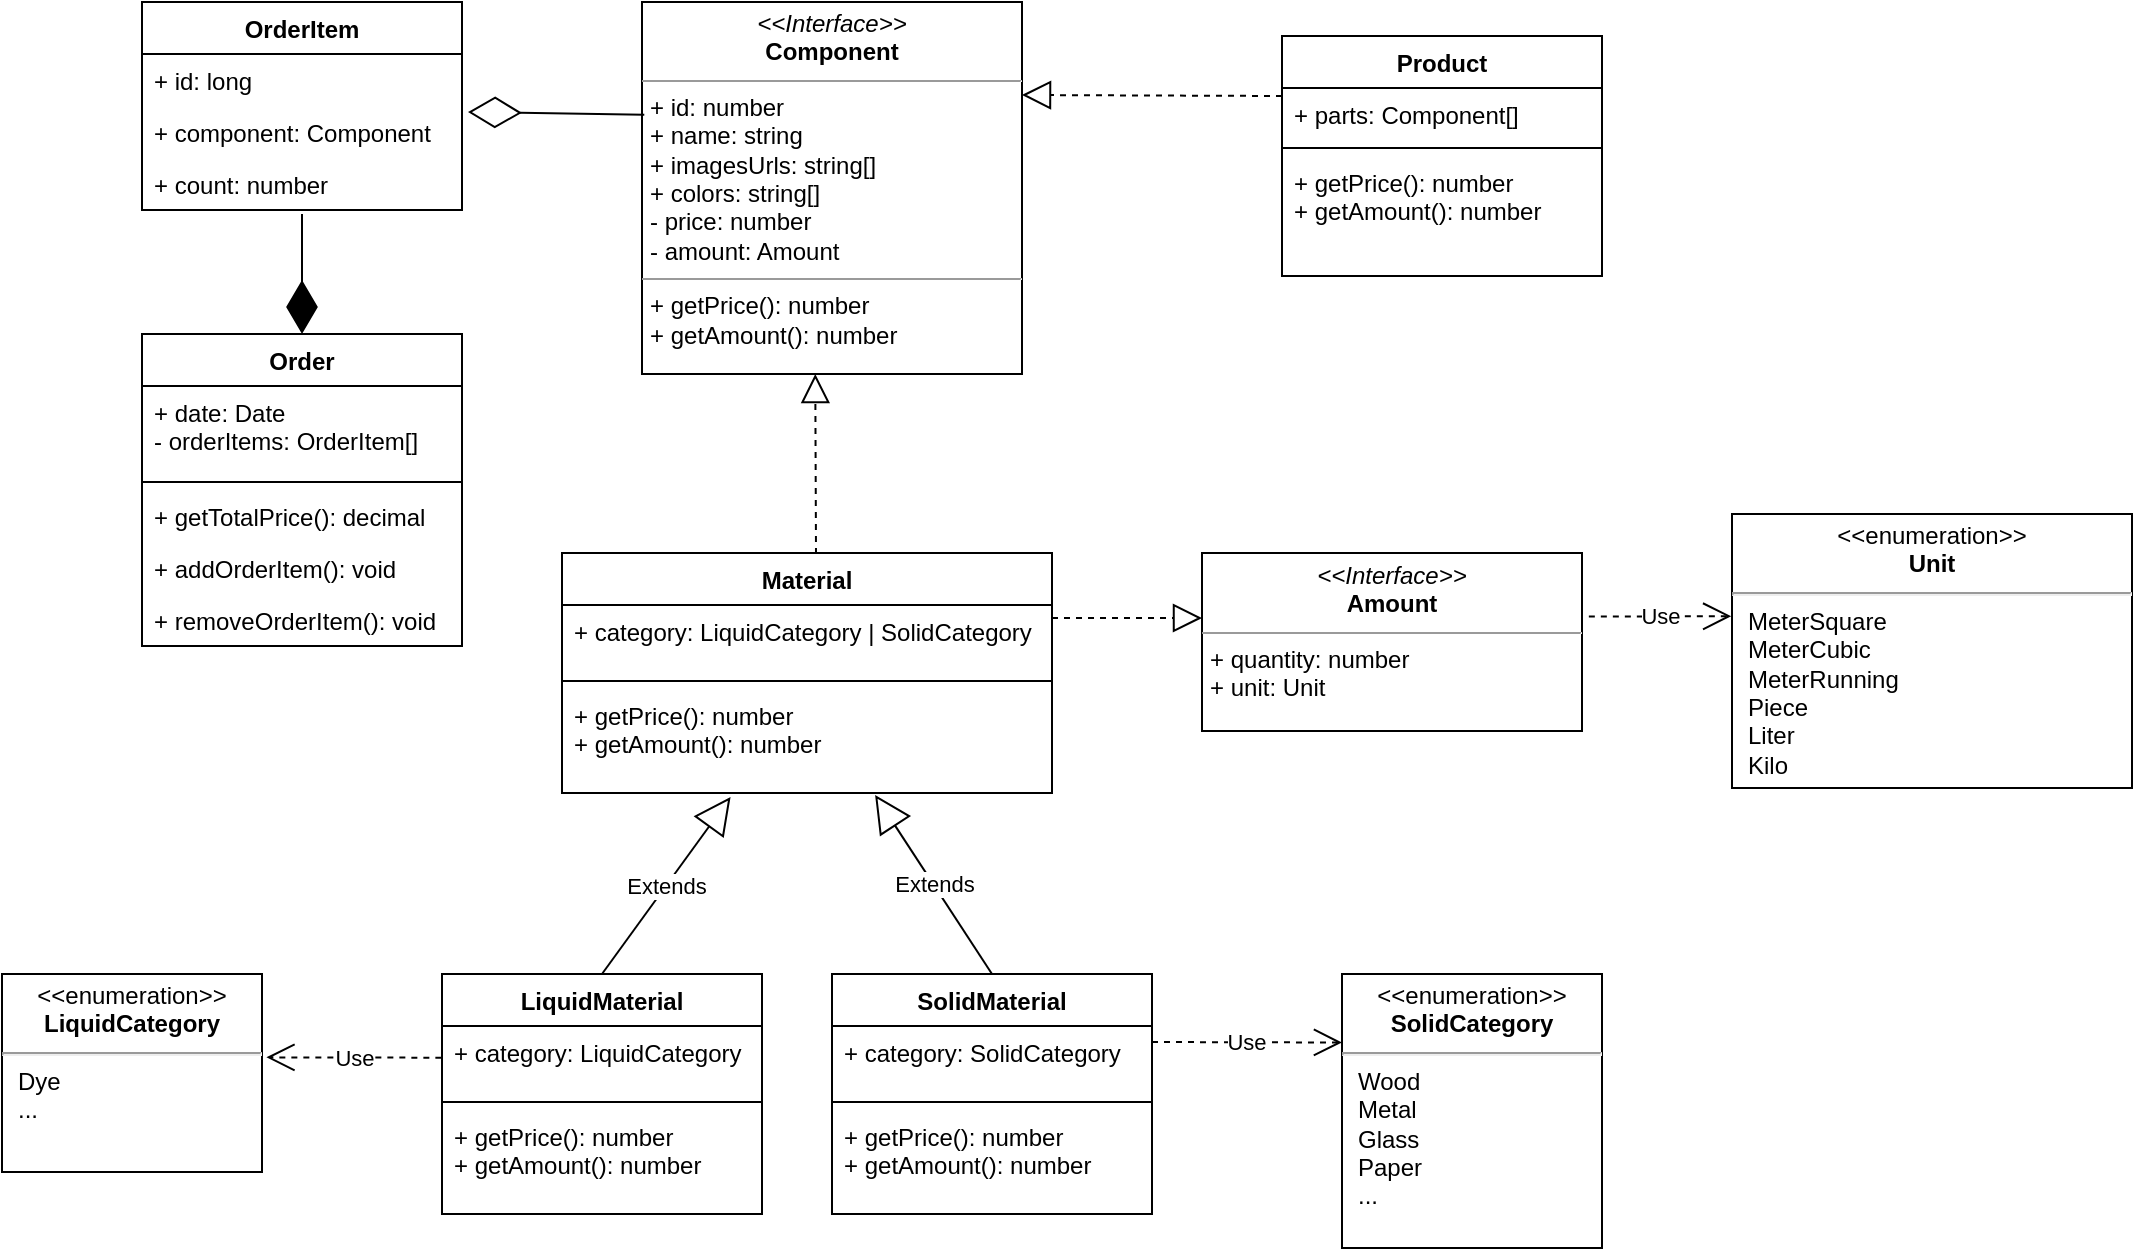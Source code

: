 <mxfile version="12.3.6" type="device" pages="1"><diagram name="Page-1" id="c4acf3e9-155e-7222-9cf6-157b1a14988f"><mxGraphModel dx="-68" dy="437" grid="1" gridSize="10" guides="1" tooltips="1" connect="1" arrows="1" fold="1" page="1" pageScale="1" pageWidth="850" pageHeight="1100" background="#ffffff" math="0" shadow="0"><root><mxCell id="0"/><mxCell id="1" parent="0"/><mxCell id="qDkoBWTC5GLAJyYoOvq_-1" value="&lt;p style=&quot;margin: 0px ; margin-top: 4px ; text-align: center&quot;&gt;&lt;i&gt;&amp;lt;&amp;lt;Interface&amp;gt;&amp;gt;&lt;/i&gt;&lt;br&gt;&lt;b&gt;Component&lt;/b&gt;&lt;/p&gt;&lt;hr size=&quot;1&quot;&gt;&lt;p style=&quot;margin: 0px ; margin-left: 4px&quot;&gt;+ id: number&lt;br&gt;+ name: string&lt;/p&gt;&lt;p style=&quot;margin: 0px ; margin-left: 4px&quot;&gt;+ imagesUrls: string[]&lt;/p&gt;&lt;p style=&quot;margin: 0px ; margin-left: 4px&quot;&gt;+ colors: string[]&lt;/p&gt;&lt;p style=&quot;margin: 0px ; margin-left: 4px&quot;&gt;- price: number&lt;/p&gt;&lt;p style=&quot;margin: 0px ; margin-left: 4px&quot;&gt;- amount: Amount&lt;br&gt;&lt;/p&gt;&lt;hr size=&quot;1&quot;&gt;&lt;p style=&quot;margin: 0px ; margin-left: 4px&quot;&gt;+ getPrice(): number&lt;/p&gt;&lt;p style=&quot;margin: 0px ; margin-left: 4px&quot;&gt;+ getAmount(): number&lt;/p&gt;" style="verticalAlign=top;align=left;overflow=fill;fontSize=12;fontFamily=Helvetica;html=1;" parent="1" vertex="1"><mxGeometry x="1290" y="194" width="190" height="186" as="geometry"/></mxCell><mxCell id="qDkoBWTC5GLAJyYoOvq_-2" value="Product" style="swimlane;fontStyle=1;align=center;verticalAlign=top;childLayout=stackLayout;horizontal=1;startSize=26;horizontalStack=0;resizeParent=1;resizeParentMax=0;resizeLast=0;collapsible=1;marginBottom=0;" parent="1" vertex="1"><mxGeometry x="1610" y="211" width="160" height="120" as="geometry"/></mxCell><mxCell id="qDkoBWTC5GLAJyYoOvq_-3" value="+ parts: Component[]" style="text;strokeColor=none;fillColor=none;align=left;verticalAlign=top;spacingLeft=4;spacingRight=4;overflow=hidden;rotatable=0;points=[[0,0.5],[1,0.5]];portConstraint=eastwest;" parent="qDkoBWTC5GLAJyYoOvq_-2" vertex="1"><mxGeometry y="26" width="160" height="26" as="geometry"/></mxCell><mxCell id="qDkoBWTC5GLAJyYoOvq_-4" value="" style="line;strokeWidth=1;fillColor=none;align=left;verticalAlign=middle;spacingTop=-1;spacingLeft=3;spacingRight=3;rotatable=0;labelPosition=right;points=[];portConstraint=eastwest;" parent="qDkoBWTC5GLAJyYoOvq_-2" vertex="1"><mxGeometry y="52" width="160" height="8" as="geometry"/></mxCell><mxCell id="qDkoBWTC5GLAJyYoOvq_-5" value="+ getPrice(): number&#10;+ getAmount(): number" style="text;strokeColor=none;fillColor=none;align=left;verticalAlign=top;spacingLeft=4;spacingRight=4;overflow=hidden;rotatable=0;points=[[0,0.5],[1,0.5]];portConstraint=eastwest;" parent="qDkoBWTC5GLAJyYoOvq_-2" vertex="1"><mxGeometry y="60" width="160" height="60" as="geometry"/></mxCell><mxCell id="qDkoBWTC5GLAJyYoOvq_-6" value="" style="endArrow=block;dashed=1;endFill=0;endSize=12;html=1;exitX=0;exitY=0.25;exitDx=0;exitDy=0;entryX=1;entryY=0.25;entryDx=0;entryDy=0;" parent="1" source="qDkoBWTC5GLAJyYoOvq_-2" target="qDkoBWTC5GLAJyYoOvq_-1" edge="1"><mxGeometry width="160" relative="1" as="geometry"><mxPoint x="1090" y="910" as="sourcePoint"/><mxPoint x="1468" y="662" as="targetPoint"/></mxGeometry></mxCell><mxCell id="qDkoBWTC5GLAJyYoOvq_-7" value="Material" style="swimlane;fontStyle=1;align=center;verticalAlign=top;childLayout=stackLayout;horizontal=1;startSize=26;horizontalStack=0;resizeParent=1;resizeParentMax=0;resizeLast=0;collapsible=1;marginBottom=0;" parent="1" vertex="1"><mxGeometry x="1250" y="469.5" width="245" height="120" as="geometry"/></mxCell><mxCell id="qDkoBWTC5GLAJyYoOvq_-8" value="+ category: LiquidCategory | SolidCategory" style="text;strokeColor=none;fillColor=none;align=left;verticalAlign=top;spacingLeft=4;spacingRight=4;overflow=hidden;rotatable=0;points=[[0,0.5],[1,0.5]];portConstraint=eastwest;" parent="qDkoBWTC5GLAJyYoOvq_-7" vertex="1"><mxGeometry y="26" width="245" height="34" as="geometry"/></mxCell><mxCell id="qDkoBWTC5GLAJyYoOvq_-9" value="" style="line;strokeWidth=1;fillColor=none;align=left;verticalAlign=middle;spacingTop=-1;spacingLeft=3;spacingRight=3;rotatable=0;labelPosition=right;points=[];portConstraint=eastwest;" parent="qDkoBWTC5GLAJyYoOvq_-7" vertex="1"><mxGeometry y="60" width="245" height="8" as="geometry"/></mxCell><mxCell id="qDkoBWTC5GLAJyYoOvq_-10" value="+ getPrice(): number&#10;+ getAmount(): number" style="text;strokeColor=none;fillColor=none;align=left;verticalAlign=top;spacingLeft=4;spacingRight=4;overflow=hidden;rotatable=0;points=[[0,0.5],[1,0.5]];portConstraint=eastwest;" parent="qDkoBWTC5GLAJyYoOvq_-7" vertex="1"><mxGeometry y="68" width="245" height="52" as="geometry"/></mxCell><mxCell id="qDkoBWTC5GLAJyYoOvq_-11" value="" style="endArrow=block;dashed=1;endFill=0;endSize=12;html=1;entryX=0.456;entryY=1;entryDx=0;entryDy=0;entryPerimeter=0;" parent="1" target="qDkoBWTC5GLAJyYoOvq_-1" edge="1"><mxGeometry width="160" relative="1" as="geometry"><mxPoint x="1377" y="470" as="sourcePoint"/><mxPoint x="1180" y="970" as="targetPoint"/></mxGeometry></mxCell><mxCell id="fGQl0XHfMGKLWlq8TJf6-1" value="&lt;p style=&quot;margin: 0px ; margin-top: 4px ; text-align: center&quot;&gt;&amp;lt;&amp;lt;enumeration&amp;gt;&amp;gt;&lt;br&gt;&lt;span style=&quot;font-weight: 700 ; white-space: nowrap&quot;&gt;SolidCategory&lt;/span&gt;&lt;br&gt;&lt;/p&gt;&lt;hr&gt;&lt;p style=&quot;margin: 0px ; margin-left: 8px ; text-align: left&quot;&gt;Wood&lt;br&gt;Metal&lt;/p&gt;&lt;p style=&quot;margin: 0px ; margin-left: 8px ; text-align: left&quot;&gt;Glass&lt;/p&gt;&lt;p style=&quot;margin: 0px ; margin-left: 8px ; text-align: left&quot;&gt;Paper&lt;/p&gt;&lt;p style=&quot;margin: 0px ; margin-left: 8px ; text-align: left&quot;&gt;...&lt;/p&gt;" style="shape=rect;html=1;overflow=fill;whiteSpace=wrap;" parent="1" vertex="1"><mxGeometry x="1640" y="680" width="130" height="137" as="geometry"/></mxCell><mxCell id="fGQl0XHfMGKLWlq8TJf6-45" value="&lt;p style=&quot;margin: 0px ; margin-top: 4px ; text-align: center&quot;&gt;&amp;lt;&amp;lt;enumeration&amp;gt;&amp;gt;&lt;br&gt;&lt;span style=&quot;font-weight: 700 ; white-space: nowrap&quot;&gt;LiquidCategory&lt;/span&gt;&lt;br&gt;&lt;/p&gt;&lt;hr&gt;&lt;p style=&quot;margin: 0px ; margin-left: 8px ; text-align: left&quot;&gt;Dye&lt;/p&gt;&lt;p style=&quot;margin: 0px ; margin-left: 8px ; text-align: left&quot;&gt;...&lt;/p&gt;" style="shape=rect;html=1;overflow=fill;whiteSpace=wrap;" parent="1" vertex="1"><mxGeometry x="970" y="680" width="130" height="99" as="geometry"/></mxCell><mxCell id="fGQl0XHfMGKLWlq8TJf6-5" value="&lt;p style=&quot;margin: 0px ; margin-top: 4px ; text-align: center&quot;&gt;&amp;lt;&amp;lt;enumeration&amp;gt;&amp;gt;&lt;br&gt;&lt;b&gt;Unit&lt;/b&gt;&lt;/p&gt;&lt;hr&gt;&lt;p style=&quot;margin: 0px ; margin-left: 8px ; text-align: left&quot;&gt;MeterSquare&lt;/p&gt;&lt;p style=&quot;margin: 0px ; margin-left: 8px ; text-align: left&quot;&gt;MeterCubic&lt;br&gt;&lt;/p&gt;&lt;p style=&quot;margin: 0px ; margin-left: 8px ; text-align: left&quot;&gt;MeterRunning&lt;/p&gt;&lt;p style=&quot;margin: 0px ; margin-left: 8px ; text-align: left&quot;&gt;Piece&lt;/p&gt;&lt;p style=&quot;margin: 0px ; margin-left: 8px ; text-align: left&quot;&gt;Liter&lt;/p&gt;&lt;p style=&quot;margin: 0px ; margin-left: 8px ; text-align: left&quot;&gt;Kilo&lt;/p&gt;&lt;p style=&quot;margin: 0px ; margin-left: 8px ; text-align: left&quot;&gt;...&lt;/p&gt;" style="shape=rect;html=1;overflow=fill;whiteSpace=wrap;" parent="1" vertex="1"><mxGeometry x="1835" y="450" width="200" height="137" as="geometry"/></mxCell><mxCell id="fGQl0XHfMGKLWlq8TJf6-6" value="Use" style="endArrow=open;endSize=12;dashed=1;html=1;exitX=1.018;exitY=0.357;exitDx=0;exitDy=0;exitPerimeter=0;entryX=-0.002;entryY=0.373;entryDx=0;entryDy=0;entryPerimeter=0;" parent="1" source="fGQl0XHfMGKLWlq8TJf6-66" target="fGQl0XHfMGKLWlq8TJf6-5" edge="1"><mxGeometry width="160" relative="1" as="geometry"><mxPoint x="1774" y="500.5" as="sourcePoint"/><mxPoint x="1840" y="500" as="targetPoint"/></mxGeometry></mxCell><mxCell id="fGQl0XHfMGKLWlq8TJf6-7" value="OrderItem" style="swimlane;fontStyle=1;align=center;verticalAlign=top;childLayout=stackLayout;horizontal=1;startSize=26;horizontalStack=0;resizeParent=1;resizeParentMax=0;resizeLast=0;collapsible=1;marginBottom=0;" parent="1" vertex="1"><mxGeometry x="1040" y="194" width="160" height="104" as="geometry"/></mxCell><mxCell id="fGQl0XHfMGKLWlq8TJf6-8" value="+ id: long" style="text;strokeColor=none;fillColor=none;align=left;verticalAlign=top;spacingLeft=4;spacingRight=4;overflow=hidden;rotatable=0;points=[[0,0.5],[1,0.5]];portConstraint=eastwest;" parent="fGQl0XHfMGKLWlq8TJf6-7" vertex="1"><mxGeometry y="26" width="160" height="26" as="geometry"/></mxCell><mxCell id="fGQl0XHfMGKLWlq8TJf6-9" value="+ component: Component" style="text;strokeColor=none;fillColor=none;align=left;verticalAlign=top;spacingLeft=4;spacingRight=4;overflow=hidden;rotatable=0;points=[[0,0.5],[1,0.5]];portConstraint=eastwest;" parent="fGQl0XHfMGKLWlq8TJf6-7" vertex="1"><mxGeometry y="52" width="160" height="26" as="geometry"/></mxCell><mxCell id="fGQl0XHfMGKLWlq8TJf6-10" value="+ count: number" style="text;strokeColor=none;fillColor=none;align=left;verticalAlign=top;spacingLeft=4;spacingRight=4;overflow=hidden;rotatable=0;points=[[0,0.5],[1,0.5]];portConstraint=eastwest;" parent="fGQl0XHfMGKLWlq8TJf6-7" vertex="1"><mxGeometry y="78" width="160" height="26" as="geometry"/></mxCell><mxCell id="fGQl0XHfMGKLWlq8TJf6-13" value="LiquidMaterial" style="swimlane;fontStyle=1;align=center;verticalAlign=top;childLayout=stackLayout;horizontal=1;startSize=26;horizontalStack=0;resizeParent=1;resizeParentMax=0;resizeLast=0;collapsible=1;marginBottom=0;" parent="1" vertex="1"><mxGeometry x="1190" y="680" width="160" height="120" as="geometry"/></mxCell><mxCell id="fGQl0XHfMGKLWlq8TJf6-14" value="+ category: LiquidCategory" style="text;strokeColor=none;fillColor=none;align=left;verticalAlign=top;spacingLeft=4;spacingRight=4;overflow=hidden;rotatable=0;points=[[0,0.5],[1,0.5]];portConstraint=eastwest;" parent="fGQl0XHfMGKLWlq8TJf6-13" vertex="1"><mxGeometry y="26" width="160" height="34" as="geometry"/></mxCell><mxCell id="fGQl0XHfMGKLWlq8TJf6-68" value="" style="line;strokeWidth=1;fillColor=none;align=left;verticalAlign=middle;spacingTop=-1;spacingLeft=3;spacingRight=3;rotatable=0;labelPosition=right;points=[];portConstraint=eastwest;" parent="fGQl0XHfMGKLWlq8TJf6-13" vertex="1"><mxGeometry y="60" width="160" height="8" as="geometry"/></mxCell><mxCell id="fGQl0XHfMGKLWlq8TJf6-16" value="+ getPrice(): number&#10;+ getAmount(): number" style="text;strokeColor=none;fillColor=none;align=left;verticalAlign=top;spacingLeft=4;spacingRight=4;overflow=hidden;rotatable=0;points=[[0,0.5],[1,0.5]];portConstraint=eastwest;" parent="fGQl0XHfMGKLWlq8TJf6-13" vertex="1"><mxGeometry y="68" width="160" height="52" as="geometry"/></mxCell><mxCell id="fGQl0XHfMGKLWlq8TJf6-18" value="SolidMaterial" style="swimlane;fontStyle=1;align=center;verticalAlign=top;childLayout=stackLayout;horizontal=1;startSize=26;horizontalStack=0;resizeParent=1;resizeParentMax=0;resizeLast=0;collapsible=1;marginBottom=0;" parent="1" vertex="1"><mxGeometry x="1385" y="680" width="160" height="120" as="geometry"/></mxCell><mxCell id="fGQl0XHfMGKLWlq8TJf6-19" value="+ category: SolidCategory" style="text;strokeColor=none;fillColor=none;align=left;verticalAlign=top;spacingLeft=4;spacingRight=4;overflow=hidden;rotatable=0;points=[[0,0.5],[1,0.5]];portConstraint=eastwest;" parent="fGQl0XHfMGKLWlq8TJf6-18" vertex="1"><mxGeometry y="26" width="160" height="34" as="geometry"/></mxCell><mxCell id="fGQl0XHfMGKLWlq8TJf6-20" value="" style="line;strokeWidth=1;fillColor=none;align=left;verticalAlign=middle;spacingTop=-1;spacingLeft=3;spacingRight=3;rotatable=0;labelPosition=right;points=[];portConstraint=eastwest;" parent="fGQl0XHfMGKLWlq8TJf6-18" vertex="1"><mxGeometry y="60" width="160" height="8" as="geometry"/></mxCell><mxCell id="fGQl0XHfMGKLWlq8TJf6-21" value="+ getPrice(): number&#10;+ getAmount(): number" style="text;strokeColor=none;fillColor=none;align=left;verticalAlign=top;spacingLeft=4;spacingRight=4;overflow=hidden;rotatable=0;points=[[0,0.5],[1,0.5]];portConstraint=eastwest;" parent="fGQl0XHfMGKLWlq8TJf6-18" vertex="1"><mxGeometry y="68" width="160" height="52" as="geometry"/></mxCell><mxCell id="fGQl0XHfMGKLWlq8TJf6-23" value="Extends" style="endArrow=block;endSize=16;endFill=0;html=1;exitX=0.5;exitY=0;exitDx=0;exitDy=0;entryX=0.344;entryY=1.038;entryDx=0;entryDy=0;entryPerimeter=0;" parent="1" source="fGQl0XHfMGKLWlq8TJf6-13" target="qDkoBWTC5GLAJyYoOvq_-10" edge="1"><mxGeometry width="160" relative="1" as="geometry"><mxPoint x="1050" y="660" as="sourcePoint"/><mxPoint x="1340" y="610" as="targetPoint"/></mxGeometry></mxCell><mxCell id="fGQl0XHfMGKLWlq8TJf6-24" value="Extends" style="endArrow=block;endSize=16;endFill=0;html=1;exitX=0.5;exitY=0;exitDx=0;exitDy=0;entryX=0.639;entryY=1.02;entryDx=0;entryDy=0;entryPerimeter=0;" parent="1" source="fGQl0XHfMGKLWlq8TJf6-18" target="qDkoBWTC5GLAJyYoOvq_-10" edge="1"><mxGeometry width="160" relative="1" as="geometry"><mxPoint x="1280" y="690" as="sourcePoint"/><mxPoint x="1363.854" y="620" as="targetPoint"/></mxGeometry></mxCell><mxCell id="fGQl0XHfMGKLWlq8TJf6-47" value="Use" style="endArrow=open;endSize=12;dashed=1;html=1;exitX=-0.002;exitY=0.466;exitDx=0;exitDy=0;exitPerimeter=0;entryX=1.017;entryY=0.421;entryDx=0;entryDy=0;entryPerimeter=0;" parent="1" source="fGQl0XHfMGKLWlq8TJf6-14" target="fGQl0XHfMGKLWlq8TJf6-45" edge="1"><mxGeometry width="160" relative="1" as="geometry"><mxPoint x="925.8" y="660.06" as="sourcePoint"/><mxPoint x="1100" y="731" as="targetPoint"/></mxGeometry></mxCell><mxCell id="fGQl0XHfMGKLWlq8TJf6-65" value="Use" style="endArrow=open;endSize=12;dashed=1;html=1;entryX=0;entryY=0.25;entryDx=0;entryDy=0;" parent="1" target="fGQl0XHfMGKLWlq8TJf6-1" edge="1"><mxGeometry width="160" relative="1" as="geometry"><mxPoint x="1545" y="714" as="sourcePoint"/><mxPoint x="1545" y="740.25" as="targetPoint"/></mxGeometry></mxCell><mxCell id="fGQl0XHfMGKLWlq8TJf6-66" value="&lt;p style=&quot;margin: 0px ; margin-top: 4px ; text-align: center&quot;&gt;&lt;i&gt;&amp;lt;&amp;lt;Interface&amp;gt;&amp;gt;&lt;/i&gt;&lt;br&gt;&lt;b&gt;Amount&lt;/b&gt;&lt;/p&gt;&lt;hr size=&quot;1&quot;&gt;&lt;p style=&quot;margin: 0px ; margin-left: 4px&quot;&gt;+ quantity: number&lt;br&gt;+ unit: Unit&lt;/p&gt;" style="verticalAlign=top;align=left;overflow=fill;fontSize=12;fontFamily=Helvetica;html=1;" parent="1" vertex="1"><mxGeometry x="1570" y="469.5" width="190" height="89" as="geometry"/></mxCell><mxCell id="fGQl0XHfMGKLWlq8TJf6-67" value="" style="endArrow=block;dashed=1;endFill=0;endSize=12;html=1;" parent="1" edge="1"><mxGeometry width="160" relative="1" as="geometry"><mxPoint x="1495" y="502" as="sourcePoint"/><mxPoint x="1570" y="502" as="targetPoint"/></mxGeometry></mxCell><mxCell id="fGQl0XHfMGKLWlq8TJf6-74" value="Order" style="swimlane;fontStyle=1;align=center;verticalAlign=top;childLayout=stackLayout;horizontal=1;startSize=26;horizontalStack=0;resizeParent=1;resizeParentMax=0;resizeLast=0;collapsible=1;marginBottom=0;" parent="1" vertex="1"><mxGeometry x="1040" y="360" width="160" height="156" as="geometry"/></mxCell><mxCell id="fGQl0XHfMGKLWlq8TJf6-75" value="+ date: Date&#10;- orderItems: OrderItem[]" style="text;strokeColor=none;fillColor=none;align=left;verticalAlign=top;spacingLeft=4;spacingRight=4;overflow=hidden;rotatable=0;points=[[0,0.5],[1,0.5]];portConstraint=eastwest;" parent="fGQl0XHfMGKLWlq8TJf6-74" vertex="1"><mxGeometry y="26" width="160" height="44" as="geometry"/></mxCell><mxCell id="fGQl0XHfMGKLWlq8TJf6-76" value="" style="line;strokeWidth=1;fillColor=none;align=left;verticalAlign=middle;spacingTop=-1;spacingLeft=3;spacingRight=3;rotatable=0;labelPosition=right;points=[];portConstraint=eastwest;" parent="fGQl0XHfMGKLWlq8TJf6-74" vertex="1"><mxGeometry y="70" width="160" height="8" as="geometry"/></mxCell><mxCell id="fGQl0XHfMGKLWlq8TJf6-77" value="+ getTotalPrice(): decimal" style="text;strokeColor=none;fillColor=none;align=left;verticalAlign=top;spacingLeft=4;spacingRight=4;overflow=hidden;rotatable=0;points=[[0,0.5],[1,0.5]];portConstraint=eastwest;" parent="fGQl0XHfMGKLWlq8TJf6-74" vertex="1"><mxGeometry y="78" width="160" height="26" as="geometry"/></mxCell><mxCell id="fGQl0XHfMGKLWlq8TJf6-78" value="+ addOrderItem(): void" style="text;strokeColor=none;fillColor=none;align=left;verticalAlign=top;spacingLeft=4;spacingRight=4;overflow=hidden;rotatable=0;points=[[0,0.5],[1,0.5]];portConstraint=eastwest;" parent="fGQl0XHfMGKLWlq8TJf6-74" vertex="1"><mxGeometry y="104" width="160" height="26" as="geometry"/></mxCell><mxCell id="fGQl0XHfMGKLWlq8TJf6-79" value="+ removeOrderItem(): void" style="text;strokeColor=none;fillColor=none;align=left;verticalAlign=top;spacingLeft=4;spacingRight=4;overflow=hidden;rotatable=0;points=[[0,0.5],[1,0.5]];portConstraint=eastwest;" parent="fGQl0XHfMGKLWlq8TJf6-74" vertex="1"><mxGeometry y="130" width="160" height="26" as="geometry"/></mxCell><mxCell id="fGQl0XHfMGKLWlq8TJf6-82" value="" style="endArrow=diamondThin;endFill=1;endSize=24;html=1;entryX=0.5;entryY=0;entryDx=0;entryDy=0;" parent="1" target="fGQl0XHfMGKLWlq8TJf6-74" edge="1"><mxGeometry width="160" relative="1" as="geometry"><mxPoint x="1120" y="300" as="sourcePoint"/><mxPoint x="1130" y="350" as="targetPoint"/></mxGeometry></mxCell><mxCell id="fGQl0XHfMGKLWlq8TJf6-83" value="" style="endArrow=diamondThin;endFill=0;endSize=24;html=1;exitX=0.006;exitY=0.303;exitDx=0;exitDy=0;exitPerimeter=0;" parent="1" source="qDkoBWTC5GLAJyYoOvq_-1" edge="1"><mxGeometry width="160" relative="1" as="geometry"><mxPoint x="1200" y="250" as="sourcePoint"/><mxPoint x="1203" y="249" as="targetPoint"/></mxGeometry></mxCell></root></mxGraphModel></diagram></mxfile>